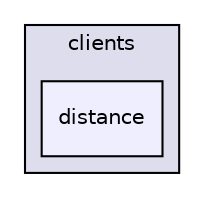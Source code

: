 digraph "/home/quatadah/STUDIES/projects/projetss6-quor-12812/src/clients/distance" {
  compound=true
  node [ fontsize="10", fontname="Helvetica"];
  edge [ labelfontsize="10", labelfontname="Helvetica"];
  subgraph clusterdir_44454380e89751d088dd05c94905df2f {
    graph [ bgcolor="#ddddee", pencolor="black", label="clients" fontname="Helvetica", fontsize="10", URL="dir_44454380e89751d088dd05c94905df2f.html"]
  dir_4ac89958c9e4c6cf38ca4d975e44b0eb [shape=box, label="distance", style="filled", fillcolor="#eeeeff", pencolor="black", URL="dir_4ac89958c9e4c6cf38ca4d975e44b0eb.html"];
  }
}
